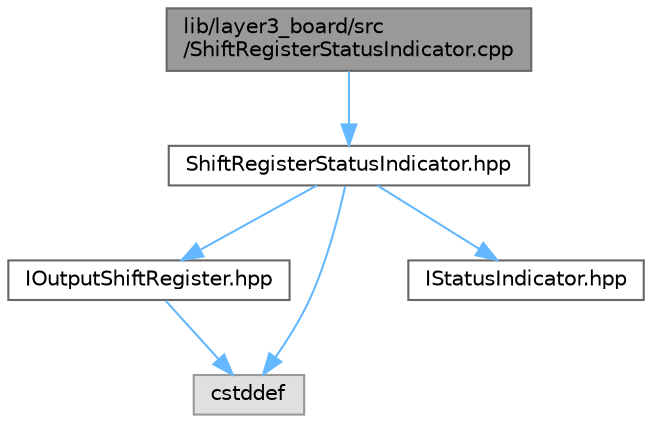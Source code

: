 digraph "lib/layer3_board/src/ShiftRegisterStatusIndicator.cpp"
{
 // LATEX_PDF_SIZE
  bgcolor="transparent";
  edge [fontname=Helvetica,fontsize=10,labelfontname=Helvetica,labelfontsize=10];
  node [fontname=Helvetica,fontsize=10,shape=box,height=0.2,width=0.4];
  Node1 [id="Node000001",label="lib/layer3_board/src\l/ShiftRegisterStatusIndicator.cpp",height=0.2,width=0.4,color="gray40", fillcolor="grey60", style="filled", fontcolor="black",tooltip=" "];
  Node1 -> Node2 [id="edge1_Node000001_Node000002",color="steelblue1",style="solid",tooltip=" "];
  Node2 [id="Node000002",label="ShiftRegisterStatusIndicator.hpp",height=0.2,width=0.4,color="grey40", fillcolor="white", style="filled",URL="$ShiftRegisterStatusIndicator_8hpp.xhtml",tooltip=" "];
  Node2 -> Node3 [id="edge2_Node000002_Node000003",color="steelblue1",style="solid",tooltip=" "];
  Node3 [id="Node000003",label="IOutputShiftRegister.hpp",height=0.2,width=0.4,color="grey40", fillcolor="white", style="filled",URL="$IOutputShiftRegister_8hpp.xhtml",tooltip=" "];
  Node3 -> Node4 [id="edge3_Node000003_Node000004",color="steelblue1",style="solid",tooltip=" "];
  Node4 [id="Node000004",label="cstddef",height=0.2,width=0.4,color="grey60", fillcolor="#E0E0E0", style="filled",tooltip=" "];
  Node2 -> Node5 [id="edge4_Node000002_Node000005",color="steelblue1",style="solid",tooltip=" "];
  Node5 [id="Node000005",label="IStatusIndicator.hpp",height=0.2,width=0.4,color="grey40", fillcolor="white", style="filled",URL="$IStatusIndicator_8hpp.xhtml",tooltip=" "];
  Node2 -> Node4 [id="edge5_Node000002_Node000004",color="steelblue1",style="solid",tooltip=" "];
}
